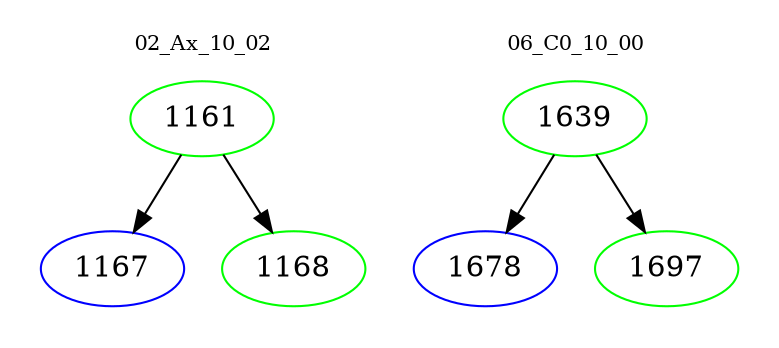digraph{
subgraph cluster_0 {
color = white
label = "02_Ax_10_02";
fontsize=10;
T0_1161 [label="1161", color="green"]
T0_1161 -> T0_1167 [color="black"]
T0_1167 [label="1167", color="blue"]
T0_1161 -> T0_1168 [color="black"]
T0_1168 [label="1168", color="green"]
}
subgraph cluster_1 {
color = white
label = "06_C0_10_00";
fontsize=10;
T1_1639 [label="1639", color="green"]
T1_1639 -> T1_1678 [color="black"]
T1_1678 [label="1678", color="blue"]
T1_1639 -> T1_1697 [color="black"]
T1_1697 [label="1697", color="green"]
}
}
